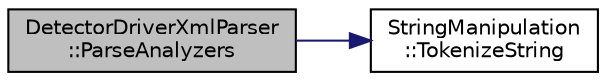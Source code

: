 digraph "DetectorDriverXmlParser::ParseAnalyzers"
{
  edge [fontname="Helvetica",fontsize="10",labelfontname="Helvetica",labelfontsize="10"];
  node [fontname="Helvetica",fontsize="10",shape=record];
  rankdir="LR";
  Node1 [label="DetectorDriverXmlParser\l::ParseAnalyzers",height=0.2,width=0.4,color="black", fillcolor="grey75", style="filled", fontcolor="black"];
  Node1 -> Node2 [color="midnightblue",fontsize="10",style="solid",fontname="Helvetica"];
  Node2 [label="StringManipulation\l::TokenizeString",height=0.2,width=0.4,color="black", fillcolor="white", style="filled",URL="$d5/d2b/namespace_string_manipulation.html#a4aa49767efe3ea44a39d90ff3cb603b0"];
}
